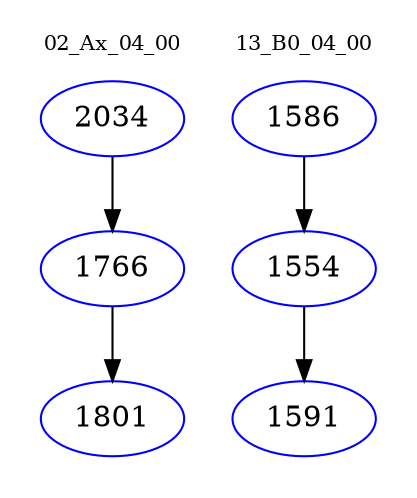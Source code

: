 digraph{
subgraph cluster_0 {
color = white
label = "02_Ax_04_00";
fontsize=10;
T0_2034 [label="2034", color="blue"]
T0_2034 -> T0_1766 [color="black"]
T0_1766 [label="1766", color="blue"]
T0_1766 -> T0_1801 [color="black"]
T0_1801 [label="1801", color="blue"]
}
subgraph cluster_1 {
color = white
label = "13_B0_04_00";
fontsize=10;
T1_1586 [label="1586", color="blue"]
T1_1586 -> T1_1554 [color="black"]
T1_1554 [label="1554", color="blue"]
T1_1554 -> T1_1591 [color="black"]
T1_1591 [label="1591", color="blue"]
}
}
